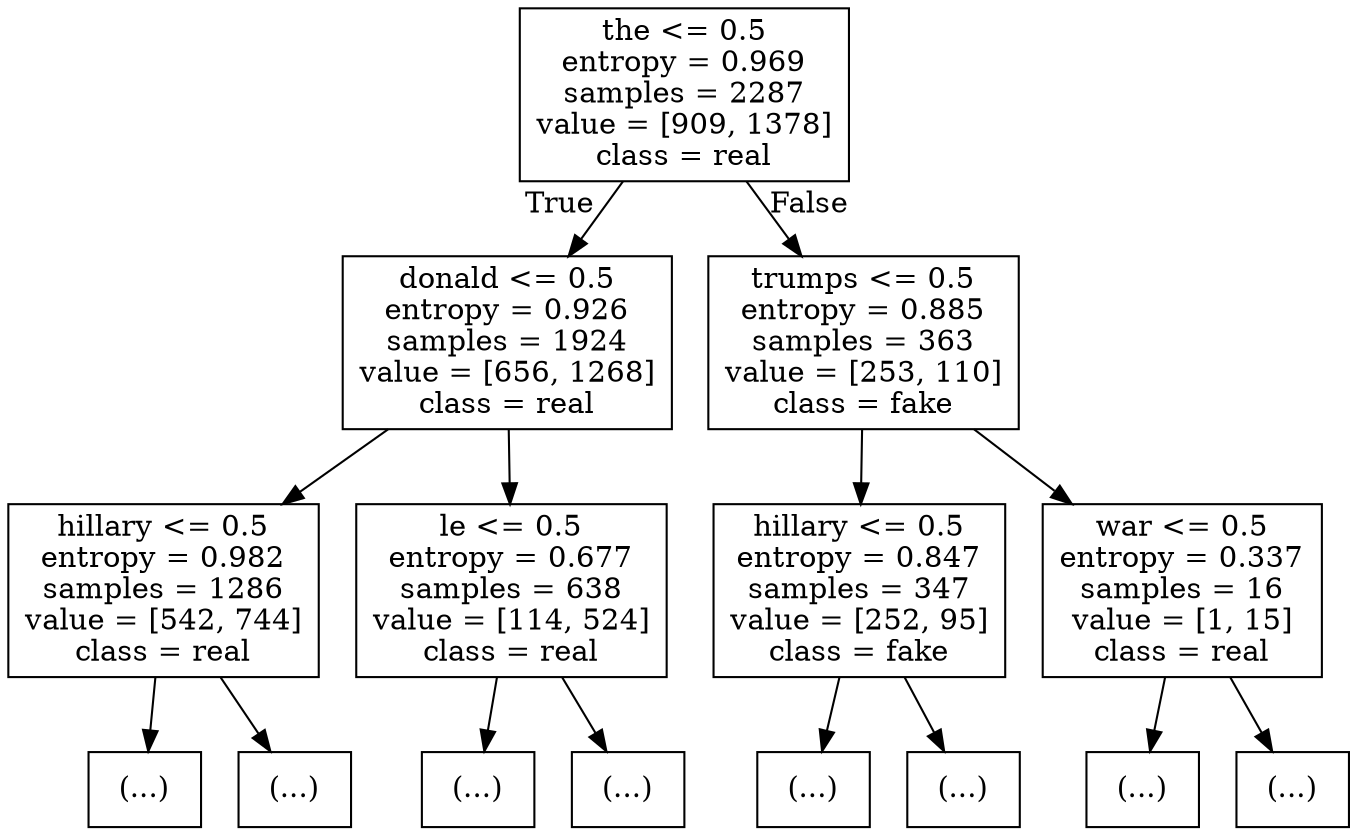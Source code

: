 digraph Tree {
node [shape=box] ;
0 [label="the <= 0.5\nentropy = 0.969\nsamples = 2287\nvalue = [909, 1378]\nclass = real"] ;
1 [label="donald <= 0.5\nentropy = 0.926\nsamples = 1924\nvalue = [656, 1268]\nclass = real"] ;
0 -> 1 [labeldistance=2.5, labelangle=45, headlabel="True"] ;
2 [label="hillary <= 0.5\nentropy = 0.982\nsamples = 1286\nvalue = [542, 744]\nclass = real"] ;
1 -> 2 ;
3 [label="(...)"] ;
2 -> 3 ;
478 [label="(...)"] ;
2 -> 478 ;
485 [label="le <= 0.5\nentropy = 0.677\nsamples = 638\nvalue = [114, 524]\nclass = real"] ;
1 -> 485 ;
486 [label="(...)"] ;
485 -> 486 ;
671 [label="(...)"] ;
485 -> 671 ;
672 [label="trumps <= 0.5\nentropy = 0.885\nsamples = 363\nvalue = [253, 110]\nclass = fake"] ;
0 -> 672 [labeldistance=2.5, labelangle=-45, headlabel="False"] ;
673 [label="hillary <= 0.5\nentropy = 0.847\nsamples = 347\nvalue = [252, 95]\nclass = fake"] ;
672 -> 673 ;
674 [label="(...)"] ;
673 -> 674 ;
833 [label="(...)"] ;
673 -> 833 ;
834 [label="war <= 0.5\nentropy = 0.337\nsamples = 16\nvalue = [1, 15]\nclass = real"] ;
672 -> 834 ;
835 [label="(...)"] ;
834 -> 835 ;
836 [label="(...)"] ;
834 -> 836 ;
}